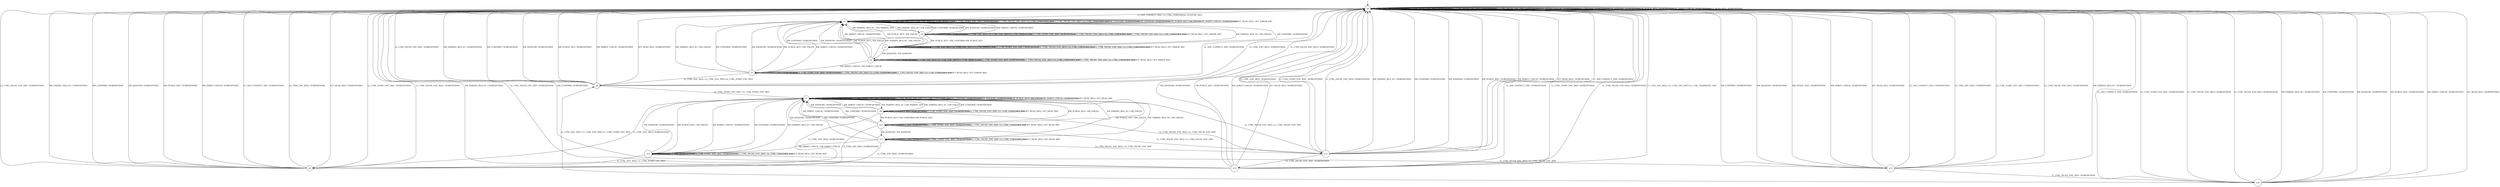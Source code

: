 digraph g {

	s0 [shape="circle" label="s0"];
	s1 [shape="circle" label="s1"];
	s2 [shape="circle" label="s2"];
	s3 [shape="circle" label="s3"];
	s4 [shape="circle" label="s4"];
	s5 [shape="circle" label="s5"];
	s6 [shape="circle" label="s6"];
	s7 [shape="circle" label="s7"];
	s8 [shape="circle" label="s8"];
	s9 [shape="circle" label="s9"];
	s10 [shape="circle" label="s10"];
	s11 [shape="circle" label="s11"];
	s12 [shape="circle" label="s12"];
	s13 [shape="circle" label="s13"];
	s14 [shape="circle" label="s14"];
	s15 [shape="circle" label="s15"];
	s16 [shape="circle" label="s16"];
	s0 -> s1 [label="LL_ADV_CONNECT_IND / LL_CTRL_PERIPHERAL_FEATURE_REQ"];
	s0 -> s0 [label="LL_CTRL_ENC_REQ / NORESPONSE"];
	s0 -> s0 [label="LL_CTRL_START_ENC_RSP / NORESPONSE"];
	s0 -> s0 [label="LL_CTRL_PAUSE_ENC_REQ / NORESPONSE"];
	s0 -> s0 [label="LL_CTRL_PAUSE_ENC_RSP / NORESPONSE"];
	s0 -> s0 [label="SM_PAIRING_REQ_SC / NORESPONSE"];
	s0 -> s0 [label="SM_CONFIRM / NORESPONSE"];
	s0 -> s0 [label="SM_RANDOM / NORESPONSE"];
	s0 -> s0 [label="SM_PUBLIC_KEY / NORESPONSE"];
	s0 -> s0 [label="SM_DHKEY_CHECK / NORESPONSE"];
	s0 -> s0 [label="ATT_READ_REQ / NORESPONSE"];
	s1 -> s1 [label="LL_ADV_CONNECT_IND / NORESPONSE"];
	s1 -> s1 [label="LL_CTRL_ENC_REQ / LL_CTRL_ENC_RSP+LL_CTRL_REJECT_IND"];
	s1 -> s1 [label="LL_CTRL_START_ENC_RSP / NORESPONSE"];
	s1 -> s1 [label="LL_CTRL_PAUSE_ENC_REQ / LL_CTRL_UNKNOWN_RSP"];
	s1 -> s1 [label="LL_CTRL_PAUSE_ENC_RSP / LL_CTRL_UNKNOWN_RSP"];
	s1 -> s2 [label="SM_PAIRING_REQ_SC / SM_PAIRING_RSP"];
	s1 -> s1 [label="SM_CONFIRM / NORESPONSE"];
	s1 -> s1 [label="SM_RANDOM / NORESPONSE"];
	s1 -> s1 [label="SM_PUBLIC_KEY / SM_FAILED"];
	s1 -> s1 [label="SM_DHKEY_CHECK / NORESPONSE"];
	s1 -> s1 [label="ATT_READ_REQ / ATT_ERROR_RSP"];
	s2 -> s2 [label="LL_ADV_CONNECT_IND / NORESPONSE"];
	s2 -> s2 [label="LL_CTRL_ENC_REQ / LL_CTRL_ENC_RSP+LL_CTRL_REJECT_IND"];
	s2 -> s2 [label="LL_CTRL_START_ENC_RSP / NORESPONSE"];
	s2 -> s2 [label="LL_CTRL_PAUSE_ENC_REQ / LL_CTRL_UNKNOWN_RSP"];
	s2 -> s2 [label="LL_CTRL_PAUSE_ENC_RSP / LL_CTRL_UNKNOWN_RSP"];
	s2 -> s1 [label="SM_PAIRING_REQ_SC / SM_FAILED"];
	s2 -> s1 [label="SM_CONFIRM / NORESPONSE"];
	s2 -> s1 [label="SM_RANDOM / NORESPONSE"];
	s2 -> s3 [label="SM_PUBLIC_KEY / SM_CONFIRM+SM_PUBLIC_KEY"];
	s2 -> s1 [label="SM_DHKEY_CHECK / NORESPONSE"];
	s2 -> s2 [label="ATT_READ_REQ / ATT_ERROR_RSP"];
	s3 -> s3 [label="LL_ADV_CONNECT_IND / NORESPONSE"];
	s3 -> s3 [label="LL_CTRL_ENC_REQ / LL_CTRL_ENC_RSP+LL_CTRL_REJECT_IND"];
	s3 -> s3 [label="LL_CTRL_START_ENC_RSP / NORESPONSE"];
	s3 -> s3 [label="LL_CTRL_PAUSE_ENC_REQ / LL_CTRL_UNKNOWN_RSP"];
	s3 -> s3 [label="LL_CTRL_PAUSE_ENC_RSP / LL_CTRL_UNKNOWN_RSP"];
	s3 -> s1 [label="SM_PAIRING_REQ_SC / SM_FAILED"];
	s3 -> s1 [label="SM_CONFIRM / NORESPONSE"];
	s3 -> s4 [label="SM_RANDOM / SM_RANDOM"];
	s3 -> s1 [label="SM_PUBLIC_KEY / SM_FAILED"];
	s3 -> s1 [label="SM_DHKEY_CHECK / NORESPONSE"];
	s3 -> s3 [label="ATT_READ_REQ / ATT_ERROR_RSP"];
	s4 -> s4 [label="LL_ADV_CONNECT_IND / NORESPONSE"];
	s4 -> s4 [label="LL_CTRL_ENC_REQ / LL_CTRL_ENC_RSP+LL_CTRL_REJECT_IND"];
	s4 -> s4 [label="LL_CTRL_START_ENC_RSP / NORESPONSE"];
	s4 -> s4 [label="LL_CTRL_PAUSE_ENC_REQ / LL_CTRL_UNKNOWN_RSP"];
	s4 -> s4 [label="LL_CTRL_PAUSE_ENC_RSP / LL_CTRL_UNKNOWN_RSP"];
	s4 -> s1 [label="SM_PAIRING_REQ_SC / SM_FAILED"];
	s4 -> s1 [label="SM_CONFIRM / NORESPONSE"];
	s4 -> s1 [label="SM_RANDOM / NORESPONSE"];
	s4 -> s1 [label="SM_PUBLIC_KEY / SM_FAILED"];
	s4 -> s5 [label="SM_DHKEY_CHECK / SM_DHKEY_CHECK"];
	s4 -> s4 [label="ATT_READ_REQ / ATT_ERROR_RSP"];
	s5 -> s5 [label="LL_ADV_CONNECT_IND / NORESPONSE"];
	s5 -> s6 [label="LL_CTRL_ENC_REQ / LL_CTRL_ENC_RSP+LL_CTRL_START_ENC_REQ"];
	s5 -> s5 [label="LL_CTRL_START_ENC_RSP / NORESPONSE"];
	s5 -> s5 [label="LL_CTRL_PAUSE_ENC_REQ / LL_CTRL_UNKNOWN_RSP"];
	s5 -> s5 [label="LL_CTRL_PAUSE_ENC_RSP / LL_CTRL_UNKNOWN_RSP"];
	s5 -> s1 [label="SM_PAIRING_REQ_SC / SM_FAILED"];
	s5 -> s1 [label="SM_CONFIRM / NORESPONSE"];
	s5 -> s1 [label="SM_RANDOM / NORESPONSE"];
	s5 -> s1 [label="SM_PUBLIC_KEY / SM_FAILED"];
	s5 -> s1 [label="SM_DHKEY_CHECK / NORESPONSE"];
	s5 -> s5 [label="ATT_READ_REQ / ATT_ERROR_RSP"];
	s6 -> s0 [label="LL_ADV_CONNECT_IND / NORESPONSE"];
	s6 -> s0 [label="LL_CTRL_ENC_REQ / NORESPONSE"];
	s6 -> s7 [label="LL_CTRL_START_ENC_RSP / LL_CTRL_START_ENC_RSP"];
	s6 -> s0 [label="LL_CTRL_PAUSE_ENC_REQ / NORESPONSE"];
	s6 -> s0 [label="LL_CTRL_PAUSE_ENC_RSP / NORESPONSE"];
	s6 -> s0 [label="SM_PAIRING_REQ_SC / NORESPONSE"];
	s6 -> s0 [label="SM_CONFIRM / NORESPONSE"];
	s6 -> s0 [label="SM_RANDOM / NORESPONSE"];
	s6 -> s0 [label="SM_PUBLIC_KEY / NORESPONSE"];
	s6 -> s0 [label="SM_DHKEY_CHECK / NORESPONSE"];
	s6 -> s0 [label="ATT_READ_REQ / NORESPONSE"];
	s7 -> s7 [label="LL_ADV_CONNECT_IND / NORESPONSE"];
	s7 -> s9 [label="LL_CTRL_ENC_REQ / NORESPONSE"];
	s7 -> s7 [label="LL_CTRL_START_ENC_RSP / NORESPONSE"];
	s7 -> s13 [label="LL_CTRL_PAUSE_ENC_REQ / LL_CTRL_PAUSE_ENC_RSP"];
	s7 -> s7 [label="LL_CTRL_PAUSE_ENC_RSP / LL_CTRL_UNKNOWN_RSP"];
	s7 -> s8 [label="SM_PAIRING_REQ_SC / SM_PAIRING_RSP"];
	s7 -> s7 [label="SM_CONFIRM / NORESPONSE"];
	s7 -> s7 [label="SM_RANDOM / NORESPONSE"];
	s7 -> s7 [label="SM_PUBLIC_KEY / SM_FAILED"];
	s7 -> s7 [label="SM_DHKEY_CHECK / NORESPONSE"];
	s7 -> s7 [label="ATT_READ_REQ / ATT_READ_RSP"];
	s8 -> s8 [label="LL_ADV_CONNECT_IND / NORESPONSE"];
	s8 -> s9 [label="LL_CTRL_ENC_REQ / NORESPONSE"];
	s8 -> s8 [label="LL_CTRL_START_ENC_RSP / NORESPONSE"];
	s8 -> s13 [label="LL_CTRL_PAUSE_ENC_REQ / LL_CTRL_PAUSE_ENC_RSP"];
	s8 -> s8 [label="LL_CTRL_PAUSE_ENC_RSP / LL_CTRL_UNKNOWN_RSP"];
	s8 -> s7 [label="SM_PAIRING_REQ_SC / SM_FAILED"];
	s8 -> s7 [label="SM_CONFIRM / NORESPONSE"];
	s8 -> s7 [label="SM_RANDOM / NORESPONSE"];
	s8 -> s10 [label="SM_PUBLIC_KEY / SM_CONFIRM+SM_PUBLIC_KEY"];
	s8 -> s7 [label="SM_DHKEY_CHECK / NORESPONSE"];
	s8 -> s8 [label="ATT_READ_REQ / ATT_READ_RSP"];
	s9 -> s0 [label="LL_ADV_CONNECT_IND / NORESPONSE"];
	s9 -> s0 [label="LL_CTRL_ENC_REQ / NORESPONSE"];
	s9 -> s0 [label="LL_CTRL_START_ENC_RSP / NORESPONSE"];
	s9 -> s0 [label="LL_CTRL_PAUSE_ENC_REQ / NORESPONSE"];
	s9 -> s0 [label="LL_CTRL_PAUSE_ENC_RSP / NORESPONSE"];
	s9 -> s0 [label="SM_PAIRING_REQ_SC / NORESPONSE"];
	s9 -> s0 [label="SM_CONFIRM / NORESPONSE"];
	s9 -> s0 [label="SM_RANDOM / NORESPONSE"];
	s9 -> s0 [label="SM_PUBLIC_KEY / NORESPONSE"];
	s9 -> s0 [label="SM_DHKEY_CHECK / NORESPONSE"];
	s9 -> s0 [label="ATT_READ_REQ / NORESPONSE"];
	s10 -> s10 [label="LL_ADV_CONNECT_IND / NORESPONSE"];
	s10 -> s9 [label="LL_CTRL_ENC_REQ / NORESPONSE"];
	s10 -> s10 [label="LL_CTRL_START_ENC_RSP / NORESPONSE"];
	s10 -> s13 [label="LL_CTRL_PAUSE_ENC_REQ / LL_CTRL_PAUSE_ENC_RSP"];
	s10 -> s10 [label="LL_CTRL_PAUSE_ENC_RSP / LL_CTRL_UNKNOWN_RSP"];
	s10 -> s7 [label="SM_PAIRING_REQ_SC / SM_FAILED"];
	s10 -> s7 [label="SM_CONFIRM / NORESPONSE"];
	s10 -> s11 [label="SM_RANDOM / SM_RANDOM"];
	s10 -> s7 [label="SM_PUBLIC_KEY / SM_FAILED"];
	s10 -> s7 [label="SM_DHKEY_CHECK / NORESPONSE"];
	s10 -> s10 [label="ATT_READ_REQ / ATT_READ_RSP"];
	s11 -> s11 [label="LL_ADV_CONNECT_IND / NORESPONSE"];
	s11 -> s9 [label="LL_CTRL_ENC_REQ / NORESPONSE"];
	s11 -> s11 [label="LL_CTRL_START_ENC_RSP / NORESPONSE"];
	s11 -> s13 [label="LL_CTRL_PAUSE_ENC_REQ / LL_CTRL_PAUSE_ENC_RSP"];
	s11 -> s11 [label="LL_CTRL_PAUSE_ENC_RSP / LL_CTRL_UNKNOWN_RSP"];
	s11 -> s7 [label="SM_PAIRING_REQ_SC / SM_FAILED"];
	s11 -> s7 [label="SM_CONFIRM / NORESPONSE"];
	s11 -> s7 [label="SM_RANDOM / NORESPONSE"];
	s11 -> s7 [label="SM_PUBLIC_KEY / SM_FAILED"];
	s11 -> s12 [label="SM_DHKEY_CHECK / SM_DHKEY_CHECK"];
	s11 -> s11 [label="ATT_READ_REQ / ATT_READ_RSP"];
	s12 -> s12 [label="LL_ADV_CONNECT_IND / NORESPONSE"];
	s12 -> s9 [label="LL_CTRL_ENC_REQ / LL_CTRL_START_ENC_REQ"];
	s12 -> s12 [label="LL_CTRL_START_ENC_RSP / NORESPONSE"];
	s12 -> s15 [label="LL_CTRL_PAUSE_ENC_REQ / LL_CTRL_PAUSE_ENC_RSP"];
	s12 -> s12 [label="LL_CTRL_PAUSE_ENC_RSP / LL_CTRL_UNKNOWN_RSP"];
	s12 -> s7 [label="SM_PAIRING_REQ_SC / SM_FAILED"];
	s12 -> s7 [label="SM_CONFIRM / NORESPONSE"];
	s12 -> s7 [label="SM_RANDOM / NORESPONSE"];
	s12 -> s7 [label="SM_PUBLIC_KEY / SM_FAILED"];
	s12 -> s7 [label="SM_DHKEY_CHECK / NORESPONSE"];
	s12 -> s12 [label="ATT_READ_REQ / ATT_READ_RSP"];
	s13 -> s0 [label="LL_ADV_CONNECT_IND / NORESPONSE"];
	s13 -> s0 [label="LL_CTRL_ENC_REQ / NORESPONSE"];
	s13 -> s0 [label="LL_CTRL_START_ENC_RSP / NORESPONSE"];
	s13 -> s0 [label="LL_CTRL_PAUSE_ENC_REQ / NORESPONSE"];
	s13 -> s14 [label="LL_CTRL_PAUSE_ENC_RSP / NORESPONSE"];
	s13 -> s0 [label="SM_PAIRING_REQ_SC / NORESPONSE"];
	s13 -> s0 [label="SM_CONFIRM / NORESPONSE"];
	s13 -> s0 [label="SM_RANDOM / NORESPONSE"];
	s13 -> s0 [label="SM_PUBLIC_KEY / NORESPONSE"];
	s13 -> s0 [label="SM_DHKEY_CHECK / NORESPONSE"];
	s13 -> s0 [label="ATT_READ_REQ / NORESPONSE"];
	s14 -> s0 [label="LL_ADV_CONNECT_IND / NORESPONSE"];
	s14 -> s0 [label="LL_CTRL_ENC_REQ / LL_CTRL_ENC_RSP+LL_CTRL_TERMINATE_IND"];
	s14 -> s0 [label="LL_CTRL_START_ENC_RSP / NORESPONSE"];
	s14 -> s0 [label="LL_CTRL_PAUSE_ENC_REQ / NORESPONSE"];
	s14 -> s0 [label="LL_CTRL_PAUSE_ENC_RSP / NORESPONSE"];
	s14 -> s0 [label="SM_PAIRING_REQ_SC / NORESPONSE"];
	s14 -> s0 [label="SM_CONFIRM / NORESPONSE"];
	s14 -> s0 [label="SM_RANDOM / NORESPONSE"];
	s14 -> s0 [label="SM_PUBLIC_KEY / NORESPONSE"];
	s14 -> s0 [label="SM_DHKEY_CHECK / NORESPONSE"];
	s14 -> s0 [label="ATT_READ_REQ / NORESPONSE"];
	s15 -> s0 [label="LL_ADV_CONNECT_IND / NORESPONSE"];
	s15 -> s0 [label="LL_CTRL_ENC_REQ / NORESPONSE"];
	s15 -> s0 [label="LL_CTRL_START_ENC_RSP / NORESPONSE"];
	s15 -> s0 [label="LL_CTRL_PAUSE_ENC_REQ / NORESPONSE"];
	s15 -> s16 [label="LL_CTRL_PAUSE_ENC_RSP / NORESPONSE"];
	s15 -> s0 [label="SM_PAIRING_REQ_SC / NORESPONSE"];
	s15 -> s0 [label="SM_CONFIRM / NORESPONSE"];
	s15 -> s0 [label="SM_RANDOM / NORESPONSE"];
	s15 -> s0 [label="SM_PUBLIC_KEY / NORESPONSE"];
	s15 -> s0 [label="SM_DHKEY_CHECK / NORESPONSE"];
	s15 -> s0 [label="ATT_READ_REQ / NORESPONSE"];
	s16 -> s0 [label="LL_ADV_CONNECT_IND / NORESPONSE"];
	s16 -> s6 [label="LL_CTRL_ENC_REQ / LL_CTRL_ENC_RSP+LL_CTRL_START_ENC_REQ"];
	s16 -> s0 [label="LL_CTRL_START_ENC_RSP / NORESPONSE"];
	s16 -> s0 [label="LL_CTRL_PAUSE_ENC_REQ / NORESPONSE"];
	s16 -> s0 [label="LL_CTRL_PAUSE_ENC_RSP / NORESPONSE"];
	s16 -> s0 [label="SM_PAIRING_REQ_SC / NORESPONSE"];
	s16 -> s0 [label="SM_CONFIRM / NORESPONSE"];
	s16 -> s0 [label="SM_RANDOM / NORESPONSE"];
	s16 -> s0 [label="SM_PUBLIC_KEY / NORESPONSE"];
	s16 -> s0 [label="SM_DHKEY_CHECK / NORESPONSE"];
	s16 -> s0 [label="ATT_READ_REQ / NORESPONSE"];

__start0 [label="" shape="none" width="0" height="0"];
__start0 -> s0;

}
